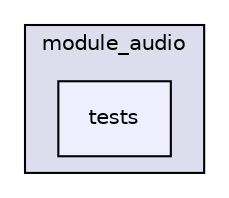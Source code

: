 digraph "D:/Documents/UPSSITECH/Projet FR/pfr/src/module_audio/tests" {
  compound=true
  node [ fontsize="10", fontname="Helvetica"];
  edge [ labelfontsize="10", labelfontname="Helvetica"];
  subgraph clusterdir_1a037985e4fb9b39bd8dc826f822f58c {
    graph [ bgcolor="#ddddee", pencolor="black", label="module_audio" fontname="Helvetica", fontsize="10", URL="dir_1a037985e4fb9b39bd8dc826f822f58c.html"]
  dir_ce67fb2b291c7124fb55f890056dbe7b [shape=box, label="tests", style="filled", fillcolor="#eeeeff", pencolor="black", URL="dir_ce67fb2b291c7124fb55f890056dbe7b.html"];
  }
}
